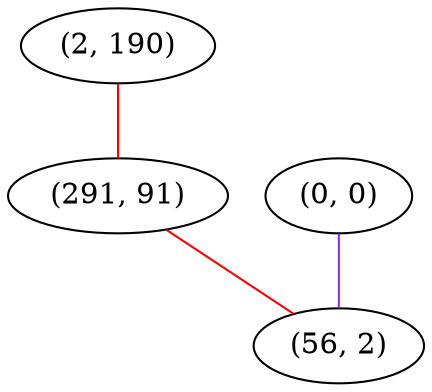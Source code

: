graph "" {
"(2, 190)";
"(291, 91)";
"(0, 0)";
"(56, 2)";
"(2, 190)" -- "(291, 91)"  [color=red, key=0, weight=1];
"(291, 91)" -- "(56, 2)"  [color=red, key=0, weight=1];
"(0, 0)" -- "(56, 2)"  [color=purple, key=0, weight=4];
}
